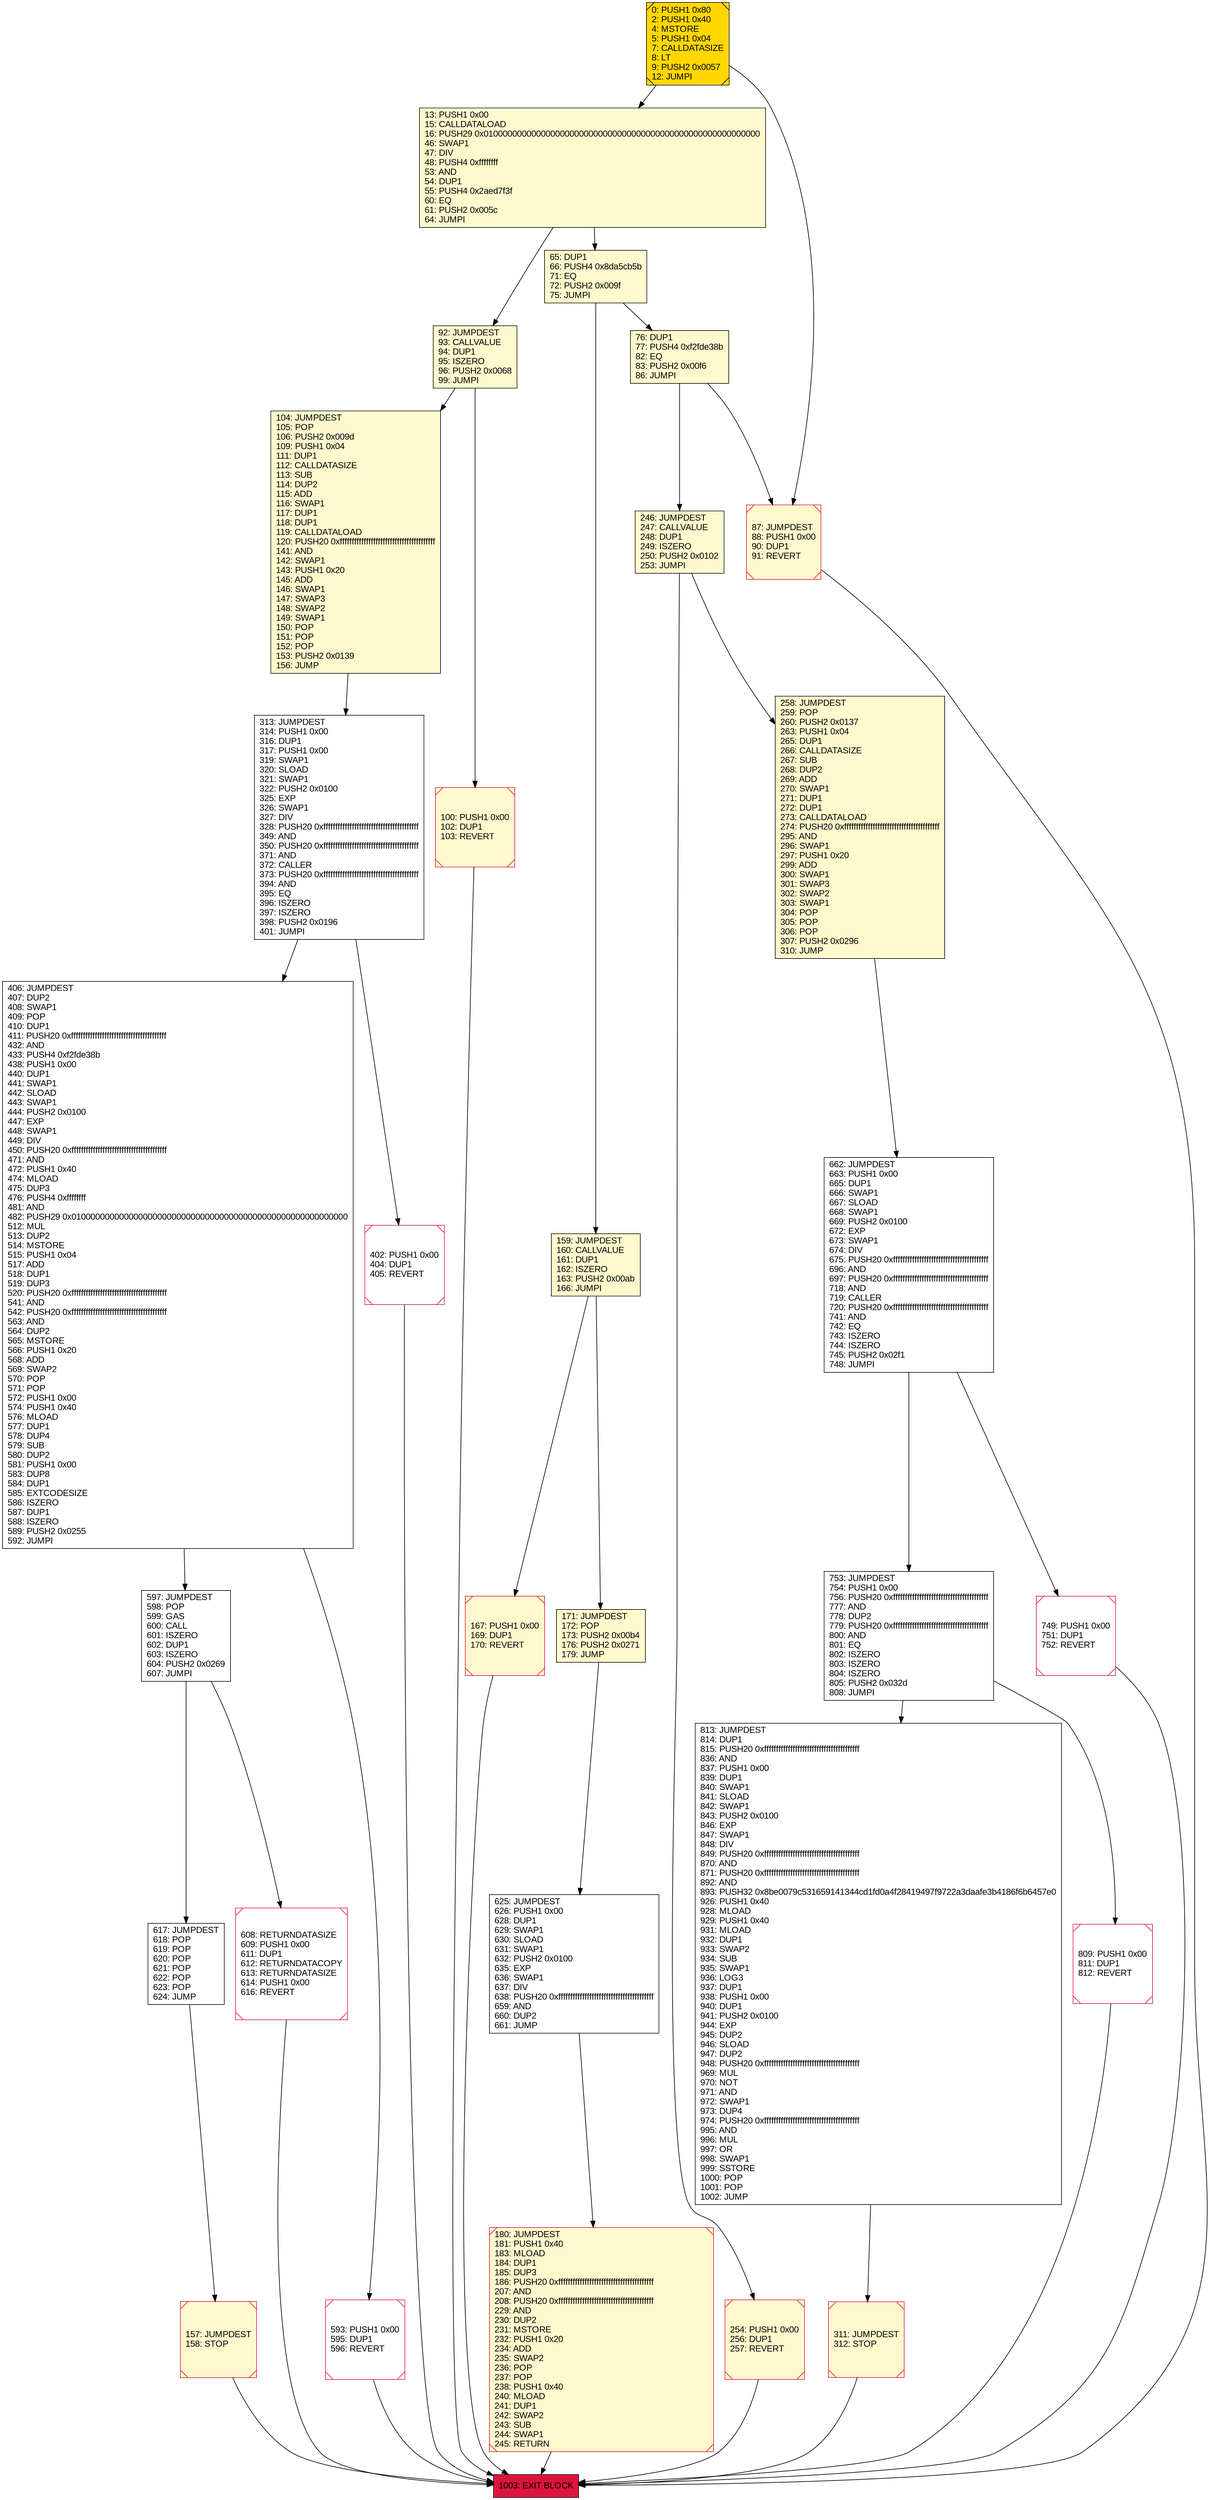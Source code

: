 digraph G {
bgcolor=transparent rankdir=UD;
node [shape=box style=filled color=black fillcolor=white fontname=arial fontcolor=black];
76 [label="76: DUP1\l77: PUSH4 0xf2fde38b\l82: EQ\l83: PUSH2 0x00f6\l86: JUMPI\l" fillcolor=lemonchiffon ];
313 [label="313: JUMPDEST\l314: PUSH1 0x00\l316: DUP1\l317: PUSH1 0x00\l319: SWAP1\l320: SLOAD\l321: SWAP1\l322: PUSH2 0x0100\l325: EXP\l326: SWAP1\l327: DIV\l328: PUSH20 0xffffffffffffffffffffffffffffffffffffffff\l349: AND\l350: PUSH20 0xffffffffffffffffffffffffffffffffffffffff\l371: AND\l372: CALLER\l373: PUSH20 0xffffffffffffffffffffffffffffffffffffffff\l394: AND\l395: EQ\l396: ISZERO\l397: ISZERO\l398: PUSH2 0x0196\l401: JUMPI\l" ];
104 [label="104: JUMPDEST\l105: POP\l106: PUSH2 0x009d\l109: PUSH1 0x04\l111: DUP1\l112: CALLDATASIZE\l113: SUB\l114: DUP2\l115: ADD\l116: SWAP1\l117: DUP1\l118: DUP1\l119: CALLDATALOAD\l120: PUSH20 0xffffffffffffffffffffffffffffffffffffffff\l141: AND\l142: SWAP1\l143: PUSH1 0x20\l145: ADD\l146: SWAP1\l147: SWAP3\l148: SWAP2\l149: SWAP1\l150: POP\l151: POP\l152: POP\l153: PUSH2 0x0139\l156: JUMP\l" fillcolor=lemonchiffon ];
100 [label="100: PUSH1 0x00\l102: DUP1\l103: REVERT\l" fillcolor=lemonchiffon shape=Msquare color=crimson ];
167 [label="167: PUSH1 0x00\l169: DUP1\l170: REVERT\l" fillcolor=lemonchiffon shape=Msquare color=crimson ];
625 [label="625: JUMPDEST\l626: PUSH1 0x00\l628: DUP1\l629: SWAP1\l630: SLOAD\l631: SWAP1\l632: PUSH2 0x0100\l635: EXP\l636: SWAP1\l637: DIV\l638: PUSH20 0xffffffffffffffffffffffffffffffffffffffff\l659: AND\l660: DUP2\l661: JUMP\l" ];
809 [label="809: PUSH1 0x00\l811: DUP1\l812: REVERT\l" shape=Msquare color=crimson ];
157 [label="157: JUMPDEST\l158: STOP\l" fillcolor=lemonchiffon shape=Msquare color=crimson ];
597 [label="597: JUMPDEST\l598: POP\l599: GAS\l600: CALL\l601: ISZERO\l602: DUP1\l603: ISZERO\l604: PUSH2 0x0269\l607: JUMPI\l" ];
749 [label="749: PUSH1 0x00\l751: DUP1\l752: REVERT\l" shape=Msquare color=crimson ];
87 [label="87: JUMPDEST\l88: PUSH1 0x00\l90: DUP1\l91: REVERT\l" fillcolor=lemonchiffon shape=Msquare color=crimson ];
159 [label="159: JUMPDEST\l160: CALLVALUE\l161: DUP1\l162: ISZERO\l163: PUSH2 0x00ab\l166: JUMPI\l" fillcolor=lemonchiffon ];
92 [label="92: JUMPDEST\l93: CALLVALUE\l94: DUP1\l95: ISZERO\l96: PUSH2 0x0068\l99: JUMPI\l" fillcolor=lemonchiffon ];
258 [label="258: JUMPDEST\l259: POP\l260: PUSH2 0x0137\l263: PUSH1 0x04\l265: DUP1\l266: CALLDATASIZE\l267: SUB\l268: DUP2\l269: ADD\l270: SWAP1\l271: DUP1\l272: DUP1\l273: CALLDATALOAD\l274: PUSH20 0xffffffffffffffffffffffffffffffffffffffff\l295: AND\l296: SWAP1\l297: PUSH1 0x20\l299: ADD\l300: SWAP1\l301: SWAP3\l302: SWAP2\l303: SWAP1\l304: POP\l305: POP\l306: POP\l307: PUSH2 0x0296\l310: JUMP\l" fillcolor=lemonchiffon ];
13 [label="13: PUSH1 0x00\l15: CALLDATALOAD\l16: PUSH29 0x0100000000000000000000000000000000000000000000000000000000\l46: SWAP1\l47: DIV\l48: PUSH4 0xffffffff\l53: AND\l54: DUP1\l55: PUSH4 0x2aed7f3f\l60: EQ\l61: PUSH2 0x005c\l64: JUMPI\l" fillcolor=lemonchiffon ];
254 [label="254: PUSH1 0x00\l256: DUP1\l257: REVERT\l" fillcolor=lemonchiffon shape=Msquare color=crimson ];
813 [label="813: JUMPDEST\l814: DUP1\l815: PUSH20 0xffffffffffffffffffffffffffffffffffffffff\l836: AND\l837: PUSH1 0x00\l839: DUP1\l840: SWAP1\l841: SLOAD\l842: SWAP1\l843: PUSH2 0x0100\l846: EXP\l847: SWAP1\l848: DIV\l849: PUSH20 0xffffffffffffffffffffffffffffffffffffffff\l870: AND\l871: PUSH20 0xffffffffffffffffffffffffffffffffffffffff\l892: AND\l893: PUSH32 0x8be0079c531659141344cd1fd0a4f28419497f9722a3daafe3b4186f6b6457e0\l926: PUSH1 0x40\l928: MLOAD\l929: PUSH1 0x40\l931: MLOAD\l932: DUP1\l933: SWAP2\l934: SUB\l935: SWAP1\l936: LOG3\l937: DUP1\l938: PUSH1 0x00\l940: DUP1\l941: PUSH2 0x0100\l944: EXP\l945: DUP2\l946: SLOAD\l947: DUP2\l948: PUSH20 0xffffffffffffffffffffffffffffffffffffffff\l969: MUL\l970: NOT\l971: AND\l972: SWAP1\l973: DUP4\l974: PUSH20 0xffffffffffffffffffffffffffffffffffffffff\l995: AND\l996: MUL\l997: OR\l998: SWAP1\l999: SSTORE\l1000: POP\l1001: POP\l1002: JUMP\l" ];
311 [label="311: JUMPDEST\l312: STOP\l" fillcolor=lemonchiffon shape=Msquare color=crimson ];
406 [label="406: JUMPDEST\l407: DUP2\l408: SWAP1\l409: POP\l410: DUP1\l411: PUSH20 0xffffffffffffffffffffffffffffffffffffffff\l432: AND\l433: PUSH4 0xf2fde38b\l438: PUSH1 0x00\l440: DUP1\l441: SWAP1\l442: SLOAD\l443: SWAP1\l444: PUSH2 0x0100\l447: EXP\l448: SWAP1\l449: DIV\l450: PUSH20 0xffffffffffffffffffffffffffffffffffffffff\l471: AND\l472: PUSH1 0x40\l474: MLOAD\l475: DUP3\l476: PUSH4 0xffffffff\l481: AND\l482: PUSH29 0x0100000000000000000000000000000000000000000000000000000000\l512: MUL\l513: DUP2\l514: MSTORE\l515: PUSH1 0x04\l517: ADD\l518: DUP1\l519: DUP3\l520: PUSH20 0xffffffffffffffffffffffffffffffffffffffff\l541: AND\l542: PUSH20 0xffffffffffffffffffffffffffffffffffffffff\l563: AND\l564: DUP2\l565: MSTORE\l566: PUSH1 0x20\l568: ADD\l569: SWAP2\l570: POP\l571: POP\l572: PUSH1 0x00\l574: PUSH1 0x40\l576: MLOAD\l577: DUP1\l578: DUP4\l579: SUB\l580: DUP2\l581: PUSH1 0x00\l583: DUP8\l584: DUP1\l585: EXTCODESIZE\l586: ISZERO\l587: DUP1\l588: ISZERO\l589: PUSH2 0x0255\l592: JUMPI\l" ];
753 [label="753: JUMPDEST\l754: PUSH1 0x00\l756: PUSH20 0xffffffffffffffffffffffffffffffffffffffff\l777: AND\l778: DUP2\l779: PUSH20 0xffffffffffffffffffffffffffffffffffffffff\l800: AND\l801: EQ\l802: ISZERO\l803: ISZERO\l804: ISZERO\l805: PUSH2 0x032d\l808: JUMPI\l" ];
662 [label="662: JUMPDEST\l663: PUSH1 0x00\l665: DUP1\l666: SWAP1\l667: SLOAD\l668: SWAP1\l669: PUSH2 0x0100\l672: EXP\l673: SWAP1\l674: DIV\l675: PUSH20 0xffffffffffffffffffffffffffffffffffffffff\l696: AND\l697: PUSH20 0xffffffffffffffffffffffffffffffffffffffff\l718: AND\l719: CALLER\l720: PUSH20 0xffffffffffffffffffffffffffffffffffffffff\l741: AND\l742: EQ\l743: ISZERO\l744: ISZERO\l745: PUSH2 0x02f1\l748: JUMPI\l" ];
65 [label="65: DUP1\l66: PUSH4 0x8da5cb5b\l71: EQ\l72: PUSH2 0x009f\l75: JUMPI\l" fillcolor=lemonchiffon ];
180 [label="180: JUMPDEST\l181: PUSH1 0x40\l183: MLOAD\l184: DUP1\l185: DUP3\l186: PUSH20 0xffffffffffffffffffffffffffffffffffffffff\l207: AND\l208: PUSH20 0xffffffffffffffffffffffffffffffffffffffff\l229: AND\l230: DUP2\l231: MSTORE\l232: PUSH1 0x20\l234: ADD\l235: SWAP2\l236: POP\l237: POP\l238: PUSH1 0x40\l240: MLOAD\l241: DUP1\l242: SWAP2\l243: SUB\l244: SWAP1\l245: RETURN\l" fillcolor=lemonchiffon shape=Msquare color=crimson ];
246 [label="246: JUMPDEST\l247: CALLVALUE\l248: DUP1\l249: ISZERO\l250: PUSH2 0x0102\l253: JUMPI\l" fillcolor=lemonchiffon ];
1003 [label="1003: EXIT BLOCK\l" fillcolor=crimson ];
617 [label="617: JUMPDEST\l618: POP\l619: POP\l620: POP\l621: POP\l622: POP\l623: POP\l624: JUMP\l" ];
171 [label="171: JUMPDEST\l172: POP\l173: PUSH2 0x00b4\l176: PUSH2 0x0271\l179: JUMP\l" fillcolor=lemonchiffon ];
593 [label="593: PUSH1 0x00\l595: DUP1\l596: REVERT\l" shape=Msquare color=crimson ];
402 [label="402: PUSH1 0x00\l404: DUP1\l405: REVERT\l" shape=Msquare color=crimson ];
608 [label="608: RETURNDATASIZE\l609: PUSH1 0x00\l611: DUP1\l612: RETURNDATACOPY\l613: RETURNDATASIZE\l614: PUSH1 0x00\l616: REVERT\l" shape=Msquare color=crimson ];
0 [label="0: PUSH1 0x80\l2: PUSH1 0x40\l4: MSTORE\l5: PUSH1 0x04\l7: CALLDATASIZE\l8: LT\l9: PUSH2 0x0057\l12: JUMPI\l" fillcolor=lemonchiffon shape=Msquare fillcolor=gold ];
662 -> 753;
13 -> 92;
104 -> 313;
311 -> 1003;
180 -> 1003;
608 -> 1003;
159 -> 167;
76 -> 87;
406 -> 593;
402 -> 1003;
593 -> 1003;
92 -> 100;
92 -> 104;
313 -> 406;
625 -> 180;
157 -> 1003;
0 -> 13;
809 -> 1003;
597 -> 617;
65 -> 76;
159 -> 171;
617 -> 157;
749 -> 1003;
406 -> 597;
662 -> 749;
76 -> 246;
753 -> 809;
167 -> 1003;
0 -> 87;
100 -> 1003;
313 -> 402;
65 -> 159;
597 -> 608;
246 -> 258;
246 -> 254;
254 -> 1003;
171 -> 625;
13 -> 65;
87 -> 1003;
753 -> 813;
258 -> 662;
813 -> 311;
}